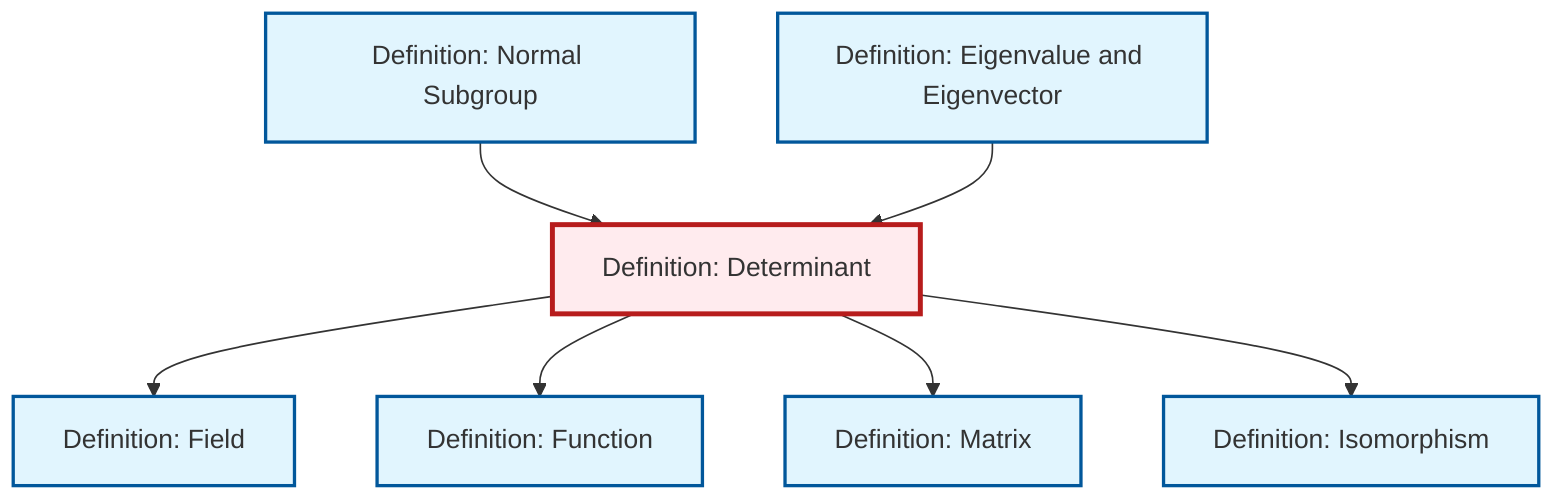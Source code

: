 graph TD
    classDef definition fill:#e1f5fe,stroke:#01579b,stroke-width:2px
    classDef theorem fill:#f3e5f5,stroke:#4a148c,stroke-width:2px
    classDef axiom fill:#fff3e0,stroke:#e65100,stroke-width:2px
    classDef example fill:#e8f5e9,stroke:#1b5e20,stroke-width:2px
    classDef current fill:#ffebee,stroke:#b71c1c,stroke-width:3px
    def-determinant["Definition: Determinant"]:::definition
    def-matrix["Definition: Matrix"]:::definition
    def-eigenvalue-eigenvector["Definition: Eigenvalue and Eigenvector"]:::definition
    def-isomorphism["Definition: Isomorphism"]:::definition
    def-function["Definition: Function"]:::definition
    def-field["Definition: Field"]:::definition
    def-normal-subgroup["Definition: Normal Subgroup"]:::definition
    def-normal-subgroup --> def-determinant
    def-determinant --> def-field
    def-eigenvalue-eigenvector --> def-determinant
    def-determinant --> def-function
    def-determinant --> def-matrix
    def-determinant --> def-isomorphism
    class def-determinant current